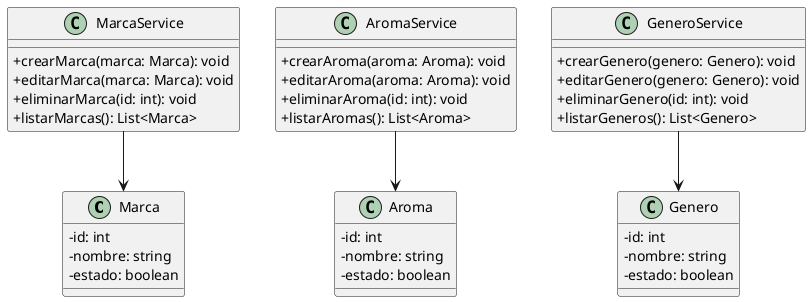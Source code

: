 @startuml Catalogos
skinparam classAttributeIconSize 0

' === Sección: Gestión de Catálogos ===
class Marca {
  - id: int
  - nombre: string
  - estado: boolean
}
class MarcaService {
  +crearMarca(marca: Marca): void
  +editarMarca(marca: Marca): void
  +eliminarMarca(id: int): void
  +listarMarcas(): List<Marca>
}

class Aroma {
  - id: int
  - nombre: string
  - estado: boolean
}
class AromaService {
  +crearAroma(aroma: Aroma): void
  +editarAroma(aroma: Aroma): void
  +eliminarAroma(id: int): void
  +listarAromas(): List<Aroma>
}

class Genero {
  - id: int
  - nombre: string
  - estado: boolean
}
class GeneroService {
  +crearGenero(genero: Genero): void
  +editarGenero(genero: Genero): void
  +eliminarGenero(id: int): void
  +listarGeneros(): List<Genero>
}

MarcaService --> Marca
AromaService --> Aroma
GeneroService --> Genero
@enduml
